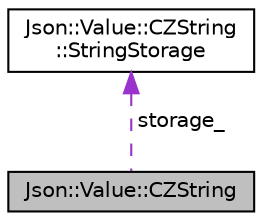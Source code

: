 digraph "Json::Value::CZString"
{
 // LATEX_PDF_SIZE
  edge [fontname="Helvetica",fontsize="10",labelfontname="Helvetica",labelfontsize="10"];
  node [fontname="Helvetica",fontsize="10",shape=record];
  Node1 [label="Json::Value::CZString",height=0.2,width=0.4,color="black", fillcolor="grey75", style="filled", fontcolor="black",tooltip=" "];
  Node2 -> Node1 [dir="back",color="darkorchid3",fontsize="10",style="dashed",label=" storage_" ,fontname="Helvetica"];
  Node2 [label="Json::Value::CZString\l::StringStorage",height=0.2,width=0.4,color="black", fillcolor="white", style="filled",URL="$struct_json_1_1_value_1_1_c_z_string_1_1_string_storage.html",tooltip=" "];
}
